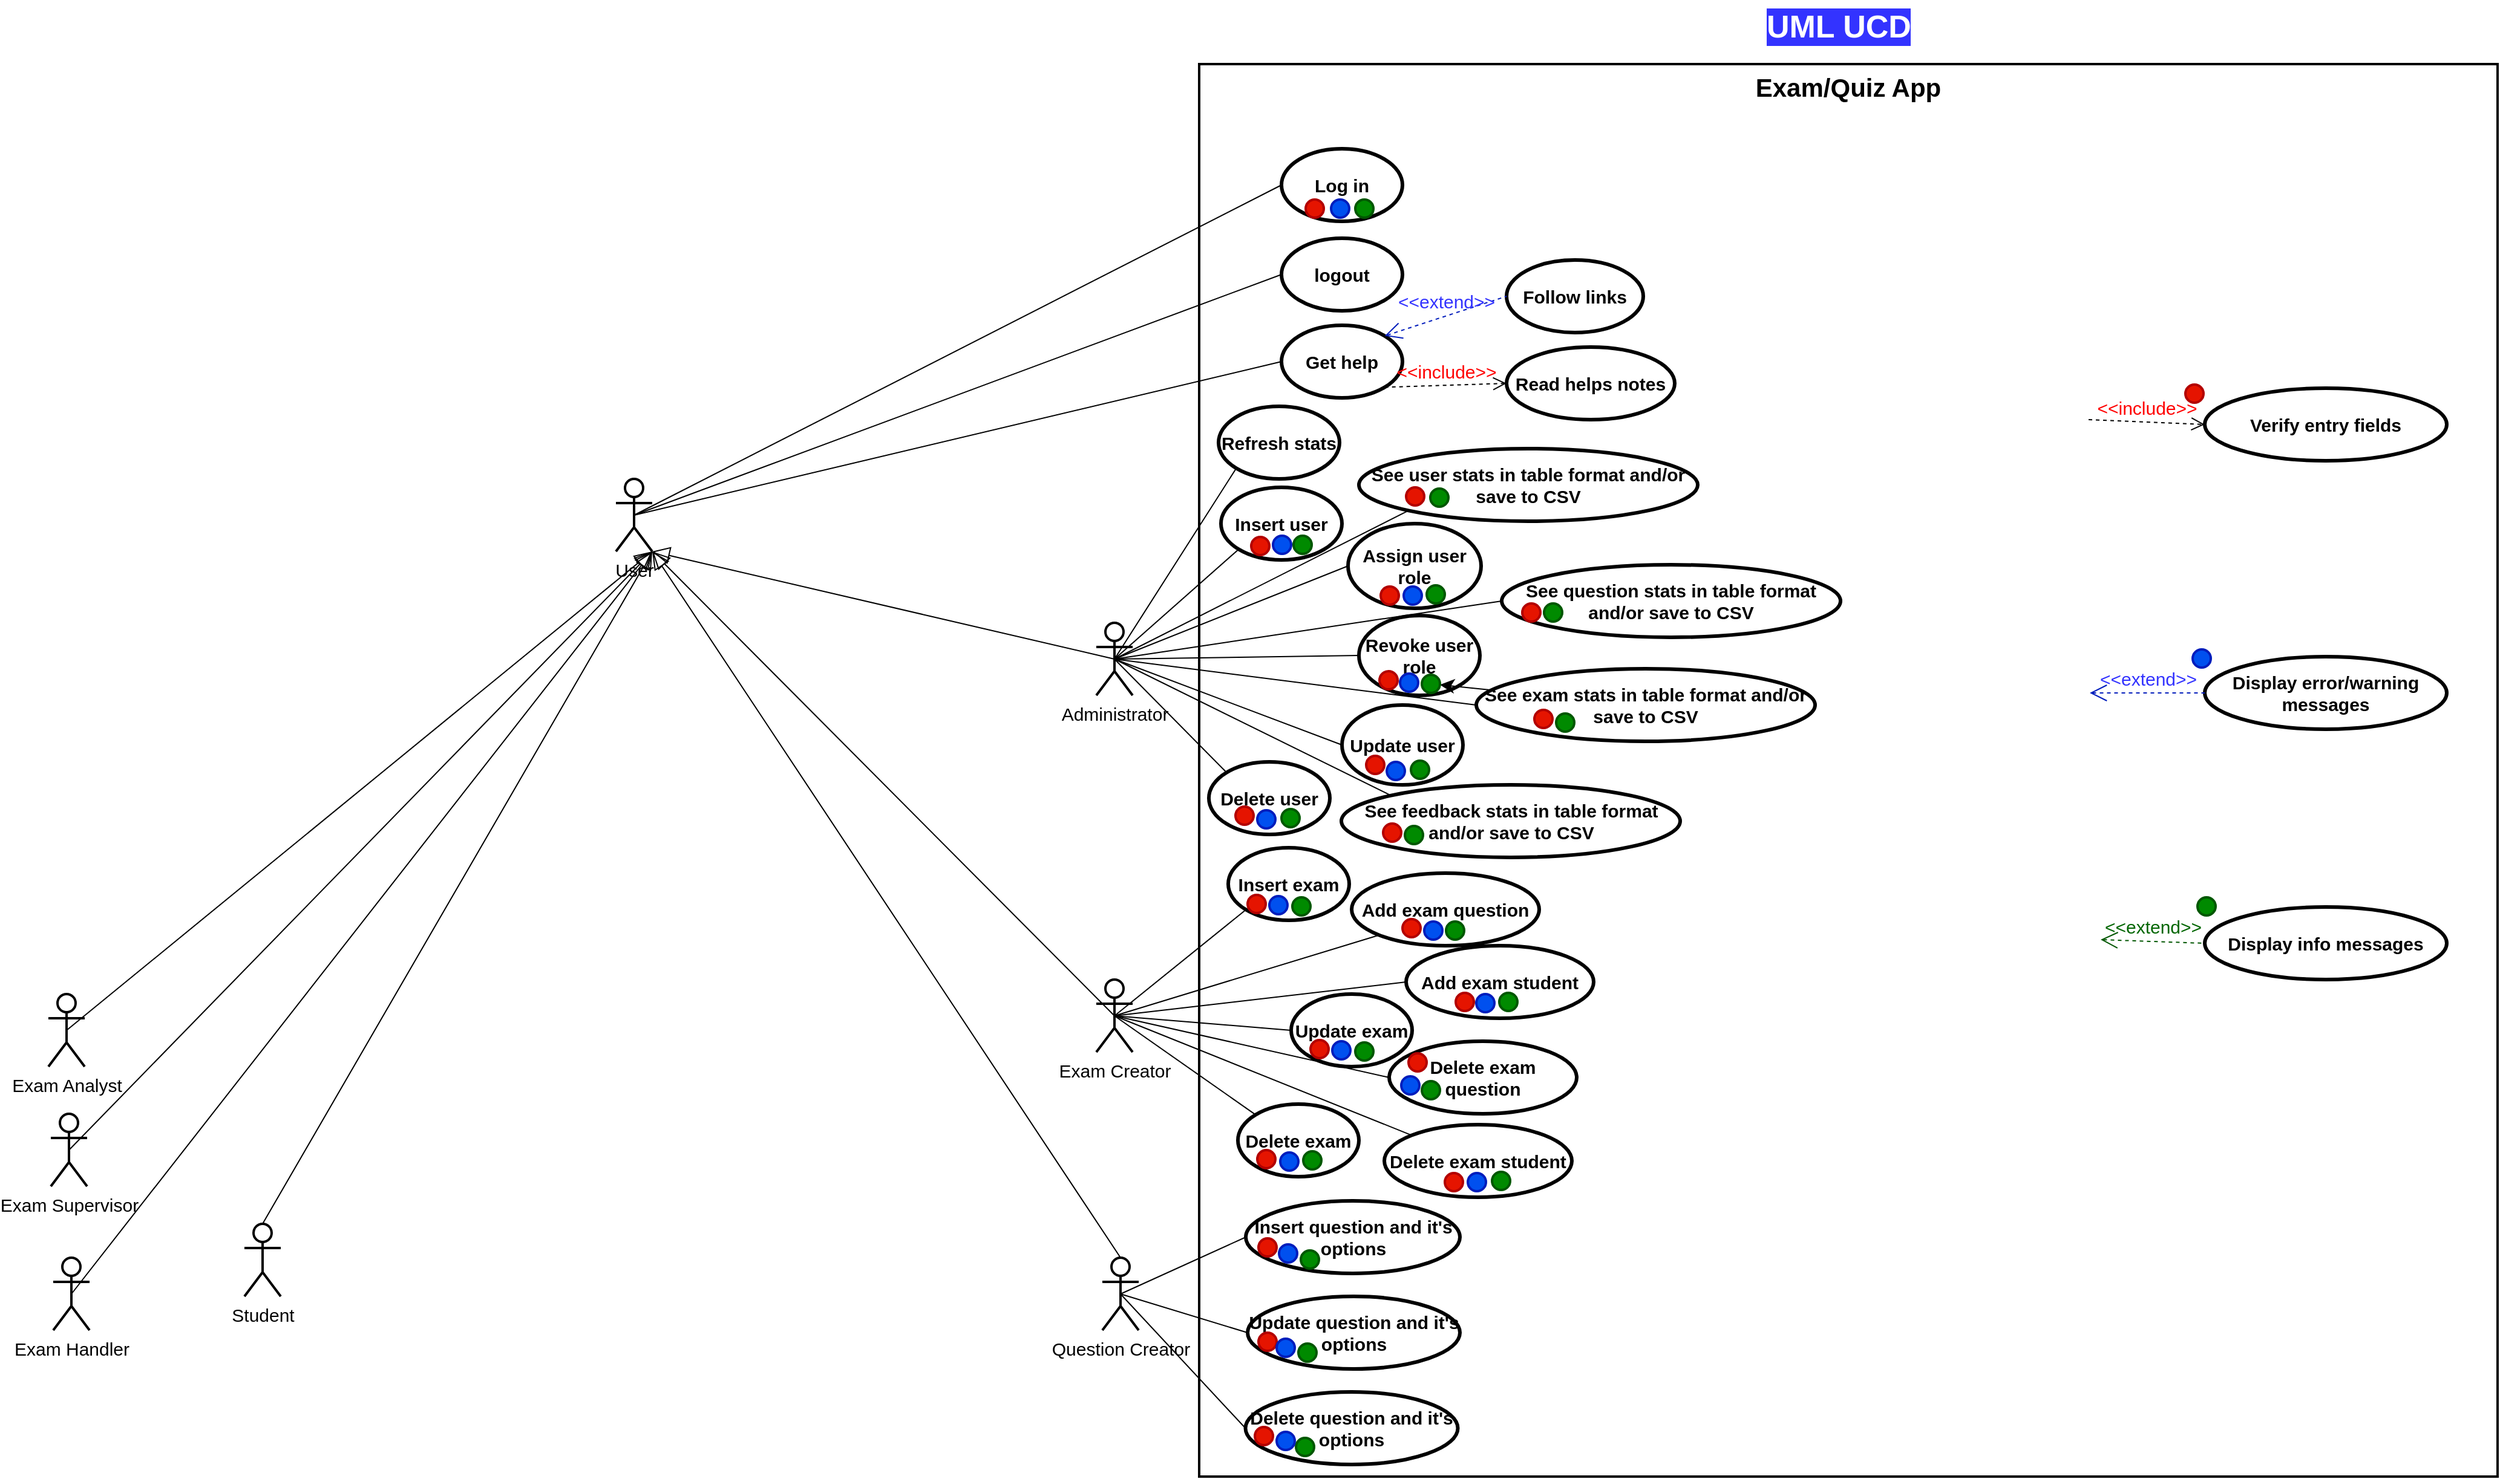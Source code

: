 <mxfile>
    <diagram id="90BUqckmZHpOb0S1DWGV" name="Page-1">
        <mxGraphModel dx="3620" dy="1190" grid="0" gridSize="10" guides="1" tooltips="1" connect="1" arrows="1" fold="1" page="1" pageScale="1" pageWidth="850" pageHeight="1100" background="#ffffff" math="0" shadow="0">
            <root>
                <mxCell id="0"/>
                <mxCell id="1" parent="0"/>
                <mxCell id="3" value="&lt;font color=&quot;#000000&quot; style=&quot;font-size: 21px; background-color: rgb(255, 255, 255);&quot;&gt;Exam/Quiz App&lt;/font&gt;" style="shape=rect;html=1;verticalAlign=top;fontStyle=1;whiteSpace=wrap;align=center;fillColor=none;strokeColor=#000000;strokeWidth=2;" vertex="1" parent="1">
                    <mxGeometry x="-656" y="71" width="1073" height="1168" as="geometry"/>
                </mxCell>
                <mxCell id="4" value="User" style="shape=umlActor;html=1;verticalLabelPosition=bottom;verticalAlign=top;align=center;strokeColor=#000000;strokeWidth=2;fontSize=15;fontColor=#000000;fillColor=none;" vertex="1" parent="1">
                    <mxGeometry x="-1138" y="414" width="30" height="60" as="geometry"/>
                </mxCell>
                <mxCell id="6" value="Question Creator" style="shape=umlActor;html=1;verticalLabelPosition=bottom;verticalAlign=top;align=center;strokeColor=#000000;strokeWidth=2;fontSize=15;fontColor=#000000;fillColor=none;" vertex="1" parent="1">
                    <mxGeometry x="-736" y="1058" width="30" height="60" as="geometry"/>
                </mxCell>
                <mxCell id="7" value="Exam Creator" style="shape=umlActor;html=1;verticalLabelPosition=bottom;verticalAlign=top;align=center;strokeColor=#000000;strokeWidth=2;fontSize=15;fontColor=#000000;fillColor=none;" vertex="1" parent="1">
                    <mxGeometry x="-741" y="828" width="30" height="60" as="geometry"/>
                </mxCell>
                <mxCell id="11" value="Exam Handler" style="shape=umlActor;html=1;verticalLabelPosition=bottom;verticalAlign=top;align=center;strokeColor=#000000;strokeWidth=2;fontSize=15;fontColor=#000000;fillColor=none;" vertex="1" parent="1">
                    <mxGeometry x="-1603" y="1058" width="30" height="60" as="geometry"/>
                </mxCell>
                <mxCell id="12" value="Exam Supervisor" style="shape=umlActor;html=1;verticalLabelPosition=bottom;verticalAlign=top;align=center;strokeColor=#000000;strokeWidth=2;fontSize=15;fontColor=#000000;fillColor=none;" vertex="1" parent="1">
                    <mxGeometry x="-1605" y="939" width="30" height="60" as="geometry"/>
                </mxCell>
                <mxCell id="13" value="Exam Analyst" style="shape=umlActor;html=1;verticalLabelPosition=bottom;verticalAlign=top;align=center;strokeColor=#000000;strokeWidth=2;fontSize=15;fontColor=#000000;fillColor=none;" vertex="1" parent="1">
                    <mxGeometry x="-1607" y="840" width="30" height="60" as="geometry"/>
                </mxCell>
                <mxCell id="14" value="Log in" style="shape=ellipse;html=1;strokeWidth=3;fontStyle=1;whiteSpace=wrap;align=center;perimeter=ellipsePerimeter;strokeColor=#000000;fontSize=15;fontColor=#000000;fillColor=none;" vertex="1" parent="1">
                    <mxGeometry x="-588" y="141" width="100" height="60" as="geometry"/>
                </mxCell>
                <mxCell id="15" value="logout" style="shape=ellipse;html=1;strokeWidth=3;fontStyle=1;whiteSpace=wrap;align=center;perimeter=ellipsePerimeter;strokeColor=#000000;fontSize=15;fontColor=#000000;fillColor=none;" vertex="1" parent="1">
                    <mxGeometry x="-588" y="215" width="100" height="60" as="geometry"/>
                </mxCell>
                <mxCell id="18" value="" style="html=1;endArrow=none;verticalAlign=bottom;fontSize=15;fontColor=#000000;strokeColor=#000000;entryX=0;entryY=0.5;entryDx=0;entryDy=0;exitX=0.5;exitY=0.5;exitDx=0;exitDy=0;exitPerimeter=0;" edge="1" parent="1" source="4" target="14">
                    <mxGeometry width="160" relative="1" as="geometry">
                        <mxPoint x="-1096" y="87" as="sourcePoint"/>
                        <mxPoint x="199" y="424" as="targetPoint"/>
                    </mxGeometry>
                </mxCell>
                <mxCell id="19" value="" style="html=1;endArrow=none;verticalAlign=bottom;fontSize=15;fontColor=#000000;strokeColor=#000000;entryX=0;entryY=0.5;entryDx=0;entryDy=0;exitX=0.5;exitY=0.5;exitDx=0;exitDy=0;exitPerimeter=0;" edge="1" parent="1" source="4" target="15">
                    <mxGeometry width="160" relative="1" as="geometry">
                        <mxPoint x="-1095" y="86" as="sourcePoint"/>
                        <mxPoint x="-131.483" y="381.509" as="targetPoint"/>
                    </mxGeometry>
                </mxCell>
                <mxCell id="24" value="Display error/warning messages" style="shape=ellipse;html=1;strokeWidth=3;fontStyle=1;whiteSpace=wrap;align=center;perimeter=ellipsePerimeter;strokeColor=#000000;fontSize=15;fontColor=#000000;fillColor=none;" vertex="1" parent="1">
                    <mxGeometry x="175" y="561" width="200" height="60" as="geometry"/>
                </mxCell>
                <mxCell id="29" value="Administrator" style="shape=umlActor;html=1;verticalLabelPosition=bottom;verticalAlign=top;align=center;strokeColor=#000000;strokeWidth=2;fontSize=15;fontColor=#000000;fillColor=none;" vertex="1" parent="1">
                    <mxGeometry x="-741" y="533" width="30" height="60" as="geometry"/>
                </mxCell>
                <mxCell id="30" value="Student" style="shape=umlActor;html=1;verticalLabelPosition=bottom;verticalAlign=top;align=center;strokeColor=#000000;strokeWidth=2;fontSize=15;fontColor=#000000;fillColor=none;" vertex="1" parent="1">
                    <mxGeometry x="-1445" y="1030" width="30" height="60" as="geometry"/>
                </mxCell>
                <mxCell id="31" value="" style="edgeStyle=none;html=1;endArrow=block;endFill=0;endSize=12;verticalAlign=bottom;strokeColor=#000000;fontSize=15;fontColor=#000000;exitX=0.5;exitY=0.5;exitDx=0;exitDy=0;exitPerimeter=0;entryX=1;entryY=1;entryDx=0;entryDy=0;entryPerimeter=0;" edge="1" parent="1" source="13" target="4">
                    <mxGeometry width="160" relative="1" as="geometry">
                        <mxPoint x="-753" y="347" as="sourcePoint"/>
                        <mxPoint x="-1191" y="273" as="targetPoint"/>
                    </mxGeometry>
                </mxCell>
                <mxCell id="32" value="" style="edgeStyle=none;html=1;endArrow=block;endFill=0;endSize=12;verticalAlign=bottom;strokeColor=#000000;fontSize=15;fontColor=#000000;exitX=0.5;exitY=0.5;exitDx=0;exitDy=0;exitPerimeter=0;entryX=1;entryY=1;entryDx=0;entryDy=0;entryPerimeter=0;" edge="1" parent="1" source="11" target="4">
                    <mxGeometry width="160" relative="1" as="geometry">
                        <mxPoint x="-895" y="348" as="sourcePoint"/>
                        <mxPoint x="-1200" y="274" as="targetPoint"/>
                    </mxGeometry>
                </mxCell>
                <mxCell id="33" value="" style="edgeStyle=none;html=1;endArrow=block;endFill=0;endSize=12;verticalAlign=bottom;strokeColor=#000000;fontSize=15;fontColor=#000000;exitX=0.5;exitY=0.5;exitDx=0;exitDy=0;exitPerimeter=0;entryX=1;entryY=1;entryDx=0;entryDy=0;entryPerimeter=0;" edge="1" parent="1" source="7" target="4">
                    <mxGeometry width="160" relative="1" as="geometry">
                        <mxPoint x="-1037" y="351" as="sourcePoint"/>
                        <mxPoint x="-1142" y="154" as="targetPoint"/>
                    </mxGeometry>
                </mxCell>
                <mxCell id="34" value="" style="edgeStyle=none;html=1;endArrow=block;endFill=0;endSize=12;verticalAlign=bottom;strokeColor=#000000;fontSize=15;fontColor=#000000;exitX=0.5;exitY=0.5;exitDx=0;exitDy=0;exitPerimeter=0;entryX=1;entryY=1;entryDx=0;entryDy=0;entryPerimeter=0;" edge="1" parent="1" source="12" target="4">
                    <mxGeometry width="160" relative="1" as="geometry">
                        <mxPoint x="-1096" y="221.0" as="sourcePoint"/>
                        <mxPoint x="-1128" y="152" as="targetPoint"/>
                    </mxGeometry>
                </mxCell>
                <mxCell id="35" value="" style="edgeStyle=none;html=1;endArrow=block;endFill=0;endSize=12;verticalAlign=bottom;strokeColor=#000000;fontSize=15;fontColor=#000000;entryX=1;entryY=1;entryDx=0;entryDy=0;entryPerimeter=0;exitX=0.5;exitY=0;exitDx=0;exitDy=0;exitPerimeter=0;" edge="1" parent="1" source="6" target="4">
                    <mxGeometry width="160" relative="1" as="geometry">
                        <mxPoint x="-1226" y="222" as="sourcePoint"/>
                        <mxPoint x="-1172" y="114" as="targetPoint"/>
                    </mxGeometry>
                </mxCell>
                <mxCell id="36" value="" style="edgeStyle=none;html=1;endArrow=block;endFill=0;endSize=12;verticalAlign=bottom;strokeColor=#000000;fontSize=15;fontColor=#000000;entryX=1;entryY=1;entryDx=0;entryDy=0;entryPerimeter=0;exitX=0.5;exitY=0.5;exitDx=0;exitDy=0;exitPerimeter=0;" edge="1" parent="1" source="29" target="4">
                    <mxGeometry width="160" relative="1" as="geometry">
                        <mxPoint x="-1454" y="357" as="sourcePoint"/>
                        <mxPoint x="-1235" y="278" as="targetPoint"/>
                    </mxGeometry>
                </mxCell>
                <mxCell id="37" value="" style="edgeStyle=none;html=1;endArrow=block;endFill=0;endSize=12;verticalAlign=bottom;strokeColor=#000000;fontSize=15;fontColor=#000000;entryX=1;entryY=1;entryDx=0;entryDy=0;entryPerimeter=0;exitX=0.5;exitY=0;exitDx=0;exitDy=0;exitPerimeter=0;" edge="1" parent="1" source="30" target="4">
                    <mxGeometry width="160" relative="1" as="geometry">
                        <mxPoint x="-1440" y="665" as="sourcePoint"/>
                        <mxPoint x="-1244" y="267" as="targetPoint"/>
                    </mxGeometry>
                </mxCell>
                <mxCell id="38" value="Update user" style="shape=ellipse;html=1;strokeWidth=3;fontStyle=1;whiteSpace=wrap;align=center;perimeter=ellipsePerimeter;strokeColor=#000000;fontSize=15;fontColor=#000000;fillColor=none;" vertex="1" parent="1">
                    <mxGeometry x="-538" y="601" width="100" height="66" as="geometry"/>
                </mxCell>
                <mxCell id="39" value="Insert user" style="shape=ellipse;html=1;strokeWidth=3;fontStyle=1;whiteSpace=wrap;align=center;perimeter=ellipsePerimeter;strokeColor=#000000;fontSize=15;fontColor=#000000;fillColor=none;" vertex="1" parent="1">
                    <mxGeometry x="-638" y="421" width="100" height="60" as="geometry"/>
                </mxCell>
                <mxCell id="40" value="Delete user" style="shape=ellipse;html=1;strokeWidth=3;fontStyle=1;whiteSpace=wrap;align=center;perimeter=ellipsePerimeter;strokeColor=#000000;fontSize=15;fontColor=#000000;fillColor=none;" vertex="1" parent="1">
                    <mxGeometry x="-648" y="648" width="100" height="60" as="geometry"/>
                </mxCell>
                <mxCell id="41" value="" style="edgeStyle=none;html=1;endArrow=none;verticalAlign=bottom;strokeColor=#000000;fontSize=15;fontColor=#000000;exitX=0.5;exitY=0.5;exitDx=0;exitDy=0;exitPerimeter=0;entryX=0;entryY=1;entryDx=0;entryDy=0;" edge="1" parent="1" source="29" target="39">
                    <mxGeometry width="160" relative="1" as="geometry">
                        <mxPoint x="-617" y="331" as="sourcePoint"/>
                        <mxPoint x="-457" y="331" as="targetPoint"/>
                    </mxGeometry>
                </mxCell>
                <mxCell id="42" value="" style="edgeStyle=none;html=1;endArrow=none;verticalAlign=bottom;strokeColor=#000000;fontSize=15;fontColor=#000000;exitX=0.5;exitY=0.5;exitDx=0;exitDy=0;exitPerimeter=0;entryX=0;entryY=0.5;entryDx=0;entryDy=0;" edge="1" parent="1" source="29" target="38">
                    <mxGeometry width="160" relative="1" as="geometry">
                        <mxPoint x="-733" y="669" as="sourcePoint"/>
                        <mxPoint x="-593" y="619" as="targetPoint"/>
                    </mxGeometry>
                </mxCell>
                <mxCell id="43" value="" style="edgeStyle=none;html=1;endArrow=none;verticalAlign=bottom;strokeColor=#000000;fontSize=15;fontColor=#000000;exitX=0.5;exitY=0.5;exitDx=0;exitDy=0;exitPerimeter=0;entryX=0;entryY=0;entryDx=0;entryDy=0;" edge="1" parent="1" source="29" target="40">
                    <mxGeometry width="160" relative="1" as="geometry">
                        <mxPoint x="-722" y="654" as="sourcePoint"/>
                        <mxPoint x="-581" y="680" as="targetPoint"/>
                    </mxGeometry>
                </mxCell>
                <mxCell id="44" value="Assign user role" style="shape=ellipse;html=1;strokeWidth=3;fontStyle=1;whiteSpace=wrap;align=center;perimeter=ellipsePerimeter;strokeColor=#000000;fontSize=15;fontColor=#000000;fillColor=none;" vertex="1" parent="1">
                    <mxGeometry x="-533" y="451" width="110" height="70" as="geometry"/>
                </mxCell>
                <mxCell id="45" value="Revoke user role" style="shape=ellipse;html=1;strokeWidth=3;fontStyle=1;whiteSpace=wrap;align=center;perimeter=ellipsePerimeter;strokeColor=#000000;fontSize=15;fontColor=#000000;fillColor=none;" vertex="1" parent="1">
                    <mxGeometry x="-524" y="527" width="100" height="66" as="geometry"/>
                </mxCell>
                <mxCell id="46" value="" style="edgeStyle=none;html=1;endArrow=none;verticalAlign=bottom;strokeColor=#000000;fontSize=15;fontColor=#000000;exitX=0.5;exitY=0.5;exitDx=0;exitDy=0;exitPerimeter=0;entryX=0;entryY=0.5;entryDx=0;entryDy=0;" edge="1" parent="1" source="29" target="44">
                    <mxGeometry width="160" relative="1" as="geometry">
                        <mxPoint x="-996" y="727" as="sourcePoint"/>
                        <mxPoint x="-857" y="631" as="targetPoint"/>
                    </mxGeometry>
                </mxCell>
                <mxCell id="47" value="" style="edgeStyle=none;html=1;endArrow=none;verticalAlign=bottom;strokeColor=#000000;fontSize=15;fontColor=#000000;exitX=0.5;exitY=0.5;exitDx=0;exitDy=0;exitPerimeter=0;entryX=0;entryY=0.5;entryDx=0;entryDy=0;" edge="1" parent="1" source="29" target="45">
                    <mxGeometry width="160" relative="1" as="geometry">
                        <mxPoint x="-602.5" y="776" as="sourcePoint"/>
                        <mxPoint x="-463.5" y="680" as="targetPoint"/>
                    </mxGeometry>
                </mxCell>
                <mxCell id="48" value="See user stats in table format and/or save to CSV" style="shape=ellipse;html=1;strokeWidth=3;fontStyle=1;whiteSpace=wrap;align=center;perimeter=ellipsePerimeter;strokeColor=#000000;fontSize=15;fontColor=#000000;fillColor=none;" vertex="1" parent="1">
                    <mxGeometry x="-524" y="389" width="280" height="60" as="geometry"/>
                </mxCell>
                <mxCell id="49" value="" style="edgeStyle=none;html=1;endArrow=none;verticalAlign=bottom;strokeColor=#000000;fontSize=15;fontColor=#000000;exitX=0.5;exitY=0.5;exitDx=0;exitDy=0;exitPerimeter=0;entryX=0;entryY=1;entryDx=0;entryDy=0;" edge="1" parent="1" source="29" target="48">
                    <mxGeometry width="160" relative="1" as="geometry">
                        <mxPoint x="-716" y="573" as="sourcePoint"/>
                        <mxPoint x="-530" y="500" as="targetPoint"/>
                    </mxGeometry>
                </mxCell>
                <mxCell id="51" value="See question stats in table format and/or save to CSV" style="shape=ellipse;html=1;strokeWidth=3;fontStyle=1;whiteSpace=wrap;align=center;perimeter=ellipsePerimeter;strokeColor=#000000;fontSize=15;fontColor=#000000;fillColor=none;" vertex="1" parent="1">
                    <mxGeometry x="-406" y="485" width="280" height="60" as="geometry"/>
                </mxCell>
                <mxCell id="52" value="" style="edgeStyle=none;html=1;endArrow=none;verticalAlign=bottom;strokeColor=#000000;fontSize=15;fontColor=#000000;exitX=0.5;exitY=0.5;exitDx=0;exitDy=0;exitPerimeter=0;entryX=0;entryY=0.5;entryDx=0;entryDy=0;" edge="1" parent="1" source="29" target="51">
                    <mxGeometry width="160" relative="1" as="geometry">
                        <mxPoint x="-1035" y="571" as="sourcePoint"/>
                        <mxPoint x="-833" y="565" as="targetPoint"/>
                    </mxGeometry>
                </mxCell>
                <mxCell id="144" value="" style="edgeStyle=none;html=1;strokeColor=#000000;fontSize=15;fontColor=#006600;endSize=9;" edge="1" parent="1" source="53" target="137">
                    <mxGeometry relative="1" as="geometry"/>
                </mxCell>
                <mxCell id="53" value="See exam stats in table format and/or save to CSV" style="shape=ellipse;html=1;strokeWidth=3;fontStyle=1;whiteSpace=wrap;align=center;perimeter=ellipsePerimeter;strokeColor=#000000;fontSize=15;fontColor=#000000;fillColor=none;" vertex="1" parent="1">
                    <mxGeometry x="-427" y="571" width="280" height="60" as="geometry"/>
                </mxCell>
                <mxCell id="54" value="" style="edgeStyle=none;html=1;endArrow=none;verticalAlign=bottom;strokeColor=#000000;fontSize=15;fontColor=#000000;exitX=0.5;exitY=0.5;exitDx=0;exitDy=0;exitPerimeter=0;entryX=0;entryY=0.5;entryDx=0;entryDy=0;" edge="1" parent="1" source="29" target="53">
                    <mxGeometry width="160" relative="1" as="geometry">
                        <mxPoint x="-1021" y="551" as="sourcePoint"/>
                        <mxPoint x="-828" y="611" as="targetPoint"/>
                    </mxGeometry>
                </mxCell>
                <mxCell id="55" value="See feedback stats in table format and/or save to CSV" style="shape=ellipse;html=1;strokeWidth=3;fontStyle=1;whiteSpace=wrap;align=center;perimeter=ellipsePerimeter;strokeColor=#000000;fontSize=15;fontColor=#000000;fillColor=none;" vertex="1" parent="1">
                    <mxGeometry x="-538.5" y="667" width="280" height="60" as="geometry"/>
                </mxCell>
                <mxCell id="56" value="" style="edgeStyle=none;html=1;endArrow=none;verticalAlign=bottom;strokeColor=#000000;fontSize=15;fontColor=#000000;exitX=0.5;exitY=0.5;exitDx=0;exitDy=0;exitPerimeter=0;entryX=0;entryY=0;entryDx=0;entryDy=0;" edge="1" parent="1" source="29" target="55">
                    <mxGeometry width="160" relative="1" as="geometry">
                        <mxPoint x="-668" y="693" as="sourcePoint"/>
                        <mxPoint x="-475" y="753" as="targetPoint"/>
                    </mxGeometry>
                </mxCell>
                <mxCell id="57" value="Get help" style="shape=ellipse;html=1;strokeWidth=3;fontStyle=1;whiteSpace=wrap;align=center;perimeter=ellipsePerimeter;strokeColor=#000000;fontSize=15;fontColor=#000000;fillColor=none;" vertex="1" parent="1">
                    <mxGeometry x="-588" y="287" width="100" height="60" as="geometry"/>
                </mxCell>
                <mxCell id="58" value="" style="html=1;endArrow=none;verticalAlign=bottom;fontSize=15;fontColor=#000000;strokeColor=#000000;entryX=0;entryY=0.5;entryDx=0;entryDy=0;exitX=0.5;exitY=0.5;exitDx=0;exitDy=0;exitPerimeter=0;" edge="1" parent="1" source="4" target="57">
                    <mxGeometry width="160" relative="1" as="geometry">
                        <mxPoint x="-588" y="504" as="sourcePoint"/>
                        <mxPoint x="-53" y="305" as="targetPoint"/>
                    </mxGeometry>
                </mxCell>
                <mxCell id="59" value="Refresh stats" style="shape=ellipse;html=1;strokeWidth=3;fontStyle=1;whiteSpace=wrap;align=center;perimeter=ellipsePerimeter;strokeColor=#000000;fontSize=15;fontColor=#000000;fillColor=none;" vertex="1" parent="1">
                    <mxGeometry x="-640" y="354" width="100" height="60" as="geometry"/>
                </mxCell>
                <mxCell id="60" value="" style="edgeStyle=none;html=1;endArrow=none;verticalAlign=bottom;strokeColor=#000000;fontSize=15;fontColor=#000000;exitX=0.5;exitY=0.5;exitDx=0;exitDy=0;exitPerimeter=0;entryX=0;entryY=1;entryDx=0;entryDy=0;" edge="1" parent="1" source="29" target="59">
                    <mxGeometry width="160" relative="1" as="geometry">
                        <mxPoint x="-792" y="503.92" as="sourcePoint"/>
                        <mxPoint x="-691.574" y="417.001" as="targetPoint"/>
                    </mxGeometry>
                </mxCell>
                <mxCell id="61" value="Update exam" style="shape=ellipse;html=1;strokeWidth=3;fontStyle=1;whiteSpace=wrap;align=center;perimeter=ellipsePerimeter;strokeColor=#000000;fontSize=15;fontColor=#000000;fillColor=none;" vertex="1" parent="1">
                    <mxGeometry x="-580" y="840" width="100" height="60" as="geometry"/>
                </mxCell>
                <mxCell id="62" value="Insert exam" style="shape=ellipse;html=1;strokeWidth=3;fontStyle=1;whiteSpace=wrap;align=center;perimeter=ellipsePerimeter;strokeColor=#000000;fontSize=15;fontColor=#000000;fillColor=none;" vertex="1" parent="1">
                    <mxGeometry x="-632" y="719" width="100" height="60" as="geometry"/>
                </mxCell>
                <mxCell id="63" value="Delete exam" style="shape=ellipse;html=1;strokeWidth=3;fontStyle=1;whiteSpace=wrap;align=center;perimeter=ellipsePerimeter;strokeColor=#000000;fontSize=15;fontColor=#000000;fillColor=none;" vertex="1" parent="1">
                    <mxGeometry x="-624" y="931" width="100" height="60" as="geometry"/>
                </mxCell>
                <mxCell id="64" value="" style="edgeStyle=none;html=1;endArrow=none;verticalAlign=bottom;strokeColor=#000000;fontSize=15;fontColor=#000000;exitX=0.5;exitY=0.5;exitDx=0;exitDy=0;exitPerimeter=0;entryX=0;entryY=1;entryDx=0;entryDy=0;" edge="1" parent="1" source="7" target="62">
                    <mxGeometry width="160" relative="1" as="geometry">
                        <mxPoint x="-413" y="823" as="sourcePoint"/>
                        <mxPoint x="-220" y="883" as="targetPoint"/>
                    </mxGeometry>
                </mxCell>
                <mxCell id="65" value="" style="edgeStyle=none;html=1;endArrow=none;verticalAlign=bottom;strokeColor=#000000;fontSize=15;fontColor=#000000;exitX=0.5;exitY=0.5;exitDx=0;exitDy=0;exitPerimeter=0;entryX=0;entryY=0.5;entryDx=0;entryDy=0;" edge="1" parent="1" source="7" target="61">
                    <mxGeometry width="160" relative="1" as="geometry">
                        <mxPoint x="-741" y="950" as="sourcePoint"/>
                        <mxPoint x="-647" y="900" as="targetPoint"/>
                    </mxGeometry>
                </mxCell>
                <mxCell id="66" value="" style="edgeStyle=none;html=1;endArrow=none;verticalAlign=bottom;strokeColor=#000000;fontSize=15;fontColor=#000000;exitX=0.5;exitY=0.5;exitDx=0;exitDy=0;exitPerimeter=0;entryX=0;entryY=0;entryDx=0;entryDy=0;" edge="1" parent="1" source="7" target="63">
                    <mxGeometry width="160" relative="1" as="geometry">
                        <mxPoint x="-750" y="944" as="sourcePoint"/>
                        <mxPoint x="-597" y="955" as="targetPoint"/>
                    </mxGeometry>
                </mxCell>
                <mxCell id="67" value="Add exam question" style="shape=ellipse;html=1;strokeWidth=3;fontStyle=1;whiteSpace=wrap;align=center;perimeter=ellipsePerimeter;strokeColor=#000000;fontSize=15;fontColor=#000000;fillColor=none;" vertex="1" parent="1">
                    <mxGeometry x="-530" y="740" width="155" height="60" as="geometry"/>
                </mxCell>
                <mxCell id="68" value="Delete exam question" style="shape=ellipse;html=1;strokeWidth=3;fontStyle=1;whiteSpace=wrap;align=center;perimeter=ellipsePerimeter;strokeColor=#000000;fontSize=15;fontColor=#000000;fillColor=none;" vertex="1" parent="1">
                    <mxGeometry x="-499" y="879" width="155" height="60" as="geometry"/>
                </mxCell>
                <mxCell id="69" value="Add exam student" style="shape=ellipse;html=1;strokeWidth=3;fontStyle=1;whiteSpace=wrap;align=center;perimeter=ellipsePerimeter;strokeColor=#000000;fontSize=15;fontColor=#000000;fillColor=none;" vertex="1" parent="1">
                    <mxGeometry x="-485" y="800" width="155" height="60" as="geometry"/>
                </mxCell>
                <mxCell id="70" value="Delete exam student" style="shape=ellipse;html=1;strokeWidth=3;fontStyle=1;whiteSpace=wrap;align=center;perimeter=ellipsePerimeter;strokeColor=#000000;fontSize=15;fontColor=#000000;fillColor=none;" vertex="1" parent="1">
                    <mxGeometry x="-503" y="948" width="155" height="60" as="geometry"/>
                </mxCell>
                <mxCell id="71" value="" style="edgeStyle=none;html=1;endArrow=none;verticalAlign=bottom;strokeColor=#000000;fontSize=15;fontColor=#000000;exitX=0.5;exitY=0.5;exitDx=0;exitDy=0;exitPerimeter=0;entryX=0;entryY=1;entryDx=0;entryDy=0;" edge="1" parent="1" source="7" target="67">
                    <mxGeometry width="160" relative="1" as="geometry">
                        <mxPoint x="-652" y="912.5" as="sourcePoint"/>
                        <mxPoint x="-558" y="803.5" as="targetPoint"/>
                    </mxGeometry>
                </mxCell>
                <mxCell id="72" value="" style="edgeStyle=none;html=1;endArrow=none;verticalAlign=bottom;strokeColor=#000000;fontSize=15;fontColor=#000000;exitX=0.5;exitY=0.5;exitDx=0;exitDy=0;exitPerimeter=0;entryX=0;entryY=0.5;entryDx=0;entryDy=0;" edge="1" parent="1" source="7" target="69">
                    <mxGeometry width="160" relative="1" as="geometry">
                        <mxPoint x="-335" y="803.96" as="sourcePoint"/>
                        <mxPoint x="-105.737" y="727.003" as="targetPoint"/>
                    </mxGeometry>
                </mxCell>
                <mxCell id="73" value="" style="edgeStyle=none;html=1;endArrow=none;verticalAlign=bottom;strokeColor=#000000;fontSize=15;fontColor=#000000;exitX=0.5;exitY=0.5;exitDx=0;exitDy=0;exitPerimeter=0;entryX=0;entryY=0.5;entryDx=0;entryDy=0;" edge="1" parent="1" source="7" target="68">
                    <mxGeometry width="160" relative="1" as="geometry">
                        <mxPoint x="-666" y="1067" as="sourcePoint"/>
                        <mxPoint x="-425.0" y="1039" as="targetPoint"/>
                    </mxGeometry>
                </mxCell>
                <mxCell id="74" value="" style="edgeStyle=none;html=1;endArrow=none;verticalAlign=bottom;strokeColor=#000000;fontSize=15;fontColor=#000000;exitX=0.5;exitY=0.5;exitDx=0;exitDy=0;exitPerimeter=0;entryX=0;entryY=0;entryDx=0;entryDy=0;" edge="1" parent="1" source="7" target="70">
                    <mxGeometry width="160" relative="1" as="geometry">
                        <mxPoint x="-723" y="883.5" as="sourcePoint"/>
                        <mxPoint x="-496" y="934.5" as="targetPoint"/>
                    </mxGeometry>
                </mxCell>
                <mxCell id="75" value="Insert question and it's options" style="shape=ellipse;html=1;strokeWidth=3;fontStyle=1;whiteSpace=wrap;align=center;perimeter=ellipsePerimeter;strokeColor=#000000;fontSize=15;fontColor=#000000;fillColor=none;" vertex="1" parent="1">
                    <mxGeometry x="-617.5" y="1011" width="177" height="60" as="geometry"/>
                </mxCell>
                <mxCell id="76" value="Update question and it's options" style="shape=ellipse;html=1;strokeWidth=3;fontStyle=1;whiteSpace=wrap;align=center;perimeter=ellipsePerimeter;strokeColor=#000000;fontSize=15;fontColor=#000000;fillColor=none;" vertex="1" parent="1">
                    <mxGeometry x="-616" y="1090" width="175.5" height="60" as="geometry"/>
                </mxCell>
                <mxCell id="77" value="Delete question and it's options" style="shape=ellipse;html=1;strokeWidth=3;fontStyle=1;whiteSpace=wrap;align=center;perimeter=ellipsePerimeter;strokeColor=#000000;fontSize=15;fontColor=#000000;fillColor=none;" vertex="1" parent="1">
                    <mxGeometry x="-617.75" y="1169" width="175.5" height="60" as="geometry"/>
                </mxCell>
                <mxCell id="78" value="" style="edgeStyle=none;html=1;endArrow=none;verticalAlign=bottom;strokeColor=#000000;fontSize=15;fontColor=#000000;exitX=0.5;exitY=0.5;exitDx=0;exitDy=0;exitPerimeter=0;entryX=0;entryY=0.5;entryDx=0;entryDy=0;" edge="1" parent="1" source="6" target="75">
                    <mxGeometry width="160" relative="1" as="geometry">
                        <mxPoint x="-764.43" y="1263.92" as="sourcePoint"/>
                        <mxPoint x="-656.004" y="1176.001" as="targetPoint"/>
                    </mxGeometry>
                </mxCell>
                <mxCell id="79" value="" style="edgeStyle=none;html=1;endArrow=none;verticalAlign=bottom;strokeColor=#000000;fontSize=15;fontColor=#000000;exitX=0.5;exitY=0.5;exitDx=0;exitDy=0;exitPerimeter=0;entryX=0;entryY=0.5;entryDx=0;entryDy=0;" edge="1" parent="1" source="6" target="76">
                    <mxGeometry width="160" relative="1" as="geometry">
                        <mxPoint x="-771" y="1218" as="sourcePoint"/>
                        <mxPoint x="-671.0" y="1200" as="targetPoint"/>
                    </mxGeometry>
                </mxCell>
                <mxCell id="80" value="" style="edgeStyle=none;html=1;endArrow=none;verticalAlign=bottom;strokeColor=#000000;fontSize=15;fontColor=#000000;exitX=0.5;exitY=0.5;exitDx=0;exitDy=0;exitPerimeter=0;entryX=0;entryY=0.5;entryDx=0;entryDy=0;" edge="1" parent="1" source="6" target="77">
                    <mxGeometry width="160" relative="1" as="geometry">
                        <mxPoint x="-896" y="1181" as="sourcePoint"/>
                        <mxPoint x="-715.0" y="1229" as="targetPoint"/>
                    </mxGeometry>
                </mxCell>
                <mxCell id="81" value="Verify entry fields" style="shape=ellipse;html=1;strokeWidth=3;fontStyle=1;whiteSpace=wrap;align=center;perimeter=ellipsePerimeter;strokeColor=#000000;fontSize=15;fontColor=#000000;fillColor=none;" vertex="1" parent="1">
                    <mxGeometry x="175" y="339" width="200" height="60" as="geometry"/>
                </mxCell>
                <mxCell id="109" value="Display info messages" style="shape=ellipse;html=1;strokeWidth=3;fontStyle=1;whiteSpace=wrap;align=center;perimeter=ellipsePerimeter;strokeColor=#000000;fontSize=15;fontColor=#000000;fillColor=none;" vertex="1" parent="1">
                    <mxGeometry x="175" y="768" width="200" height="60" as="geometry"/>
                </mxCell>
                <mxCell id="111" value="" style="ellipse;whiteSpace=wrap;html=1;aspect=fixed;strokeColor=#B20000;strokeWidth=2;fontSize=15;fontColor=#ffffff;fillColor=#e51400;" vertex="1" parent="1">
                    <mxGeometry x="159" y="336" width="15" height="15" as="geometry"/>
                </mxCell>
                <mxCell id="112" value="" style="ellipse;whiteSpace=wrap;html=1;aspect=fixed;strokeColor=#B20000;strokeWidth=2;fontSize=15;fontColor=#ffffff;fillColor=#e51400;" vertex="1" parent="1">
                    <mxGeometry x="-568" y="183" width="15" height="15" as="geometry"/>
                </mxCell>
                <mxCell id="114" value="&amp;lt;&amp;lt;include&amp;gt;&amp;gt;" style="edgeStyle=none;html=1;endArrow=open;verticalAlign=bottom;dashed=1;labelBackgroundColor=none;strokeColor=#000000;fontSize=15;fontColor=#FF0000;endSize=9;entryX=0;entryY=0.5;entryDx=0;entryDy=0;" edge="1" parent="1" target="81">
                    <mxGeometry width="160" relative="1" as="geometry">
                        <mxPoint x="79" y="365" as="sourcePoint"/>
                        <mxPoint x="130" y="383.09" as="targetPoint"/>
                    </mxGeometry>
                </mxCell>
                <mxCell id="115" value="" style="ellipse;whiteSpace=wrap;html=1;aspect=fixed;strokeColor=#001DBC;strokeWidth=2;fontSize=15;fontColor=#ffffff;fillColor=#0050ef;" vertex="1" parent="1">
                    <mxGeometry x="165" y="555" width="15" height="15" as="geometry"/>
                </mxCell>
                <mxCell id="116" value="&amp;lt;&amp;lt;extend&amp;gt;&amp;gt;" style="edgeStyle=none;html=1;startArrow=open;endArrow=none;startSize=12;verticalAlign=bottom;dashed=1;labelBackgroundColor=none;strokeColor=#001DBC;fontSize=15;fontColor=#3333FF;fillColor=#0050ef;entryX=0;entryY=0.5;entryDx=0;entryDy=0;" edge="1" parent="1" target="24">
                    <mxGeometry width="160" relative="1" as="geometry">
                        <mxPoint x="80" y="591" as="sourcePoint"/>
                        <mxPoint x="152" y="577" as="targetPoint"/>
                    </mxGeometry>
                </mxCell>
                <mxCell id="117" value="" style="ellipse;whiteSpace=wrap;html=1;aspect=fixed;strokeColor=#001DBC;strokeWidth=2;fontSize=15;fontColor=#ffffff;fillColor=#0050ef;" vertex="1" parent="1">
                    <mxGeometry x="-547" y="183" width="15" height="15" as="geometry"/>
                </mxCell>
                <mxCell id="118" value="" style="ellipse;whiteSpace=wrap;html=1;aspect=fixed;strokeColor=#005700;strokeWidth=2;fontSize=15;fontColor=#ffffff;fillColor=#008a00;" vertex="1" parent="1">
                    <mxGeometry x="169" y="760" width="15" height="15" as="geometry"/>
                </mxCell>
                <mxCell id="119" value="&amp;lt;&amp;lt;extend&amp;gt;&amp;gt;" style="edgeStyle=none;html=1;startArrow=open;endArrow=none;startSize=12;verticalAlign=bottom;dashed=1;labelBackgroundColor=none;strokeColor=#005700;fontSize=15;fontColor=#006600;fillColor=#008a00;entryX=0;entryY=0.5;entryDx=0;entryDy=0;" edge="1" parent="1" target="109">
                    <mxGeometry width="160" relative="1" as="geometry">
                        <mxPoint x="89" y="795" as="sourcePoint"/>
                        <mxPoint x="184" y="795" as="targetPoint"/>
                    </mxGeometry>
                </mxCell>
                <mxCell id="120" value="" style="ellipse;whiteSpace=wrap;html=1;aspect=fixed;strokeColor=#005700;strokeWidth=2;fontSize=15;fontColor=#ffffff;fillColor=#008a00;" vertex="1" parent="1">
                    <mxGeometry x="-527" y="183" width="15" height="15" as="geometry"/>
                </mxCell>
                <mxCell id="124" value="" style="ellipse;whiteSpace=wrap;html=1;aspect=fixed;strokeColor=#B20000;strokeWidth=2;fontSize=15;fontColor=#ffffff;fillColor=#e51400;" vertex="1" parent="1">
                    <mxGeometry x="-485" y="421" width="15" height="15" as="geometry"/>
                </mxCell>
                <mxCell id="126" value="" style="ellipse;whiteSpace=wrap;html=1;aspect=fixed;strokeColor=#005700;strokeWidth=2;fontSize=15;fontColor=#ffffff;fillColor=#008a00;" vertex="1" parent="1">
                    <mxGeometry x="-465" y="422" width="15" height="15" as="geometry"/>
                </mxCell>
                <mxCell id="127" value="" style="ellipse;whiteSpace=wrap;html=1;aspect=fixed;strokeColor=#B20000;strokeWidth=2;fontSize=15;fontColor=#ffffff;fillColor=#e51400;" vertex="1" parent="1">
                    <mxGeometry x="-613" y="462" width="15" height="15" as="geometry"/>
                </mxCell>
                <mxCell id="128" value="" style="ellipse;whiteSpace=wrap;html=1;aspect=fixed;strokeColor=#001DBC;strokeWidth=2;fontSize=15;fontColor=#ffffff;fillColor=#0050ef;" vertex="1" parent="1">
                    <mxGeometry x="-595" y="461" width="15" height="15" as="geometry"/>
                </mxCell>
                <mxCell id="129" value="" style="ellipse;whiteSpace=wrap;html=1;aspect=fixed;strokeColor=#005700;strokeWidth=2;fontSize=15;fontColor=#ffffff;fillColor=#008a00;" vertex="1" parent="1">
                    <mxGeometry x="-578" y="461" width="15" height="15" as="geometry"/>
                </mxCell>
                <mxCell id="130" value="" style="ellipse;whiteSpace=wrap;html=1;aspect=fixed;strokeColor=#B20000;strokeWidth=2;fontSize=15;fontColor=#ffffff;fillColor=#e51400;" vertex="1" parent="1">
                    <mxGeometry x="-506" y="503" width="15" height="15" as="geometry"/>
                </mxCell>
                <mxCell id="131" value="" style="ellipse;whiteSpace=wrap;html=1;aspect=fixed;strokeColor=#001DBC;strokeWidth=2;fontSize=15;fontColor=#ffffff;fillColor=#0050ef;" vertex="1" parent="1">
                    <mxGeometry x="-487" y="503" width="15" height="15" as="geometry"/>
                </mxCell>
                <mxCell id="132" value="" style="ellipse;whiteSpace=wrap;html=1;aspect=fixed;strokeColor=#005700;strokeWidth=2;fontSize=15;fontColor=#ffffff;fillColor=#008a00;" vertex="1" parent="1">
                    <mxGeometry x="-468" y="502" width="15" height="15" as="geometry"/>
                </mxCell>
                <mxCell id="133" value="" style="ellipse;whiteSpace=wrap;html=1;aspect=fixed;strokeColor=#005700;strokeWidth=2;fontSize=15;fontColor=#ffffff;fillColor=#008a00;" vertex="1" parent="1">
                    <mxGeometry x="-371" y="517" width="15" height="15" as="geometry"/>
                </mxCell>
                <mxCell id="134" value="" style="ellipse;whiteSpace=wrap;html=1;aspect=fixed;strokeColor=#B20000;strokeWidth=2;fontSize=15;fontColor=#ffffff;fillColor=#e51400;" vertex="1" parent="1">
                    <mxGeometry x="-389" y="517" width="15" height="15" as="geometry"/>
                </mxCell>
                <mxCell id="135" value="" style="ellipse;whiteSpace=wrap;html=1;aspect=fixed;strokeColor=#B20000;strokeWidth=2;fontSize=15;fontColor=#ffffff;fillColor=#e51400;" vertex="1" parent="1">
                    <mxGeometry x="-507" y="573" width="15" height="15" as="geometry"/>
                </mxCell>
                <mxCell id="136" value="" style="ellipse;whiteSpace=wrap;html=1;aspect=fixed;strokeColor=#001DBC;strokeWidth=2;fontSize=15;fontColor=#ffffff;fillColor=#0050ef;" vertex="1" parent="1">
                    <mxGeometry x="-490" y="575" width="15" height="15" as="geometry"/>
                </mxCell>
                <mxCell id="137" value="" style="ellipse;whiteSpace=wrap;html=1;aspect=fixed;strokeColor=#005700;strokeWidth=2;fontSize=15;fontColor=#ffffff;fillColor=#008a00;" vertex="1" parent="1">
                    <mxGeometry x="-472" y="576" width="15" height="15" as="geometry"/>
                </mxCell>
                <mxCell id="138" value="" style="ellipse;whiteSpace=wrap;html=1;aspect=fixed;strokeColor=#B20000;strokeWidth=2;fontSize=15;fontColor=#ffffff;fillColor=#e51400;" vertex="1" parent="1">
                    <mxGeometry x="-379" y="605" width="15" height="15" as="geometry"/>
                </mxCell>
                <mxCell id="139" value="" style="ellipse;whiteSpace=wrap;html=1;aspect=fixed;strokeColor=#005700;strokeWidth=2;fontSize=15;fontColor=#ffffff;fillColor=#008a00;" vertex="1" parent="1">
                    <mxGeometry x="-361" y="608" width="15" height="15" as="geometry"/>
                </mxCell>
                <mxCell id="140" value="" style="ellipse;whiteSpace=wrap;html=1;aspect=fixed;strokeColor=#005700;strokeWidth=2;fontSize=15;fontColor=#ffffff;fillColor=#008a00;" vertex="1" parent="1">
                    <mxGeometry x="-486" y="701" width="15" height="15" as="geometry"/>
                </mxCell>
                <mxCell id="141" value="" style="ellipse;whiteSpace=wrap;html=1;aspect=fixed;strokeColor=#B20000;strokeWidth=2;fontSize=15;fontColor=#ffffff;fillColor=#e51400;" vertex="1" parent="1">
                    <mxGeometry x="-504" y="699" width="15" height="15" as="geometry"/>
                </mxCell>
                <mxCell id="142" value="" style="ellipse;whiteSpace=wrap;html=1;aspect=fixed;strokeColor=#B20000;strokeWidth=2;fontSize=15;fontColor=#ffffff;fillColor=#e51400;" vertex="1" parent="1">
                    <mxGeometry x="-518" y="643" width="15" height="15" as="geometry"/>
                </mxCell>
                <mxCell id="143" value="" style="ellipse;whiteSpace=wrap;html=1;aspect=fixed;strokeColor=#001DBC;strokeWidth=2;fontSize=15;fontColor=#ffffff;fillColor=#0050ef;" vertex="1" parent="1">
                    <mxGeometry x="-501" y="648" width="15" height="15" as="geometry"/>
                </mxCell>
                <mxCell id="145" value="" style="ellipse;whiteSpace=wrap;html=1;aspect=fixed;strokeColor=#005700;strokeWidth=2;fontSize=15;fontColor=#ffffff;fillColor=#008a00;" vertex="1" parent="1">
                    <mxGeometry x="-481" y="647" width="15" height="15" as="geometry"/>
                </mxCell>
                <mxCell id="146" value="" style="ellipse;whiteSpace=wrap;html=1;aspect=fixed;strokeColor=#B20000;strokeWidth=2;fontSize=15;fontColor=#ffffff;fillColor=#e51400;" vertex="1" parent="1">
                    <mxGeometry x="-626" y="685" width="15" height="15" as="geometry"/>
                </mxCell>
                <mxCell id="147" value="" style="ellipse;whiteSpace=wrap;html=1;aspect=fixed;strokeColor=#001DBC;strokeWidth=2;fontSize=15;fontColor=#ffffff;fillColor=#0050ef;" vertex="1" parent="1">
                    <mxGeometry x="-608" y="688" width="15" height="15" as="geometry"/>
                </mxCell>
                <mxCell id="148" value="" style="ellipse;whiteSpace=wrap;html=1;aspect=fixed;strokeColor=#005700;strokeWidth=2;fontSize=15;fontColor=#ffffff;fillColor=#008a00;" vertex="1" parent="1">
                    <mxGeometry x="-588" y="687" width="15" height="15" as="geometry"/>
                </mxCell>
                <mxCell id="149" value="" style="ellipse;whiteSpace=wrap;html=1;aspect=fixed;strokeColor=#B20000;strokeWidth=2;fontSize=15;fontColor=#ffffff;fillColor=#e51400;" vertex="1" parent="1">
                    <mxGeometry x="-616" y="758" width="15" height="15" as="geometry"/>
                </mxCell>
                <mxCell id="150" value="" style="ellipse;whiteSpace=wrap;html=1;aspect=fixed;strokeColor=#001DBC;strokeWidth=2;fontSize=15;fontColor=#ffffff;fillColor=#0050ef;" vertex="1" parent="1">
                    <mxGeometry x="-598" y="759" width="15" height="15" as="geometry"/>
                </mxCell>
                <mxCell id="151" value="" style="ellipse;whiteSpace=wrap;html=1;aspect=fixed;strokeColor=#005700;strokeWidth=2;fontSize=15;fontColor=#ffffff;fillColor=#008a00;" vertex="1" parent="1">
                    <mxGeometry x="-579" y="760" width="15" height="15" as="geometry"/>
                </mxCell>
                <mxCell id="152" value="" style="ellipse;whiteSpace=wrap;html=1;aspect=fixed;strokeColor=#005700;strokeWidth=2;fontSize=15;fontColor=#ffffff;fillColor=#008a00;" vertex="1" parent="1">
                    <mxGeometry x="-452" y="780" width="15" height="15" as="geometry"/>
                </mxCell>
                <mxCell id="153" value="" style="ellipse;whiteSpace=wrap;html=1;aspect=fixed;strokeColor=#001DBC;strokeWidth=2;fontSize=15;fontColor=#ffffff;fillColor=#0050ef;" vertex="1" parent="1">
                    <mxGeometry x="-470" y="780" width="15" height="15" as="geometry"/>
                </mxCell>
                <mxCell id="154" value="" style="ellipse;whiteSpace=wrap;html=1;aspect=fixed;strokeColor=#B20000;strokeWidth=2;fontSize=15;fontColor=#ffffff;fillColor=#e51400;" vertex="1" parent="1">
                    <mxGeometry x="-488" y="778" width="15" height="15" as="geometry"/>
                </mxCell>
                <mxCell id="155" value="" style="ellipse;whiteSpace=wrap;html=1;aspect=fixed;strokeColor=#B20000;strokeWidth=2;fontSize=15;fontColor=#ffffff;fillColor=#e51400;" vertex="1" parent="1">
                    <mxGeometry x="-564" y="878" width="15" height="15" as="geometry"/>
                </mxCell>
                <mxCell id="156" value="" style="ellipse;whiteSpace=wrap;html=1;aspect=fixed;strokeColor=#001DBC;strokeWidth=2;fontSize=15;fontColor=#ffffff;fillColor=#0050ef;" vertex="1" parent="1">
                    <mxGeometry x="-546" y="879" width="15" height="15" as="geometry"/>
                </mxCell>
                <mxCell id="157" value="" style="ellipse;whiteSpace=wrap;html=1;aspect=fixed;strokeColor=#005700;strokeWidth=2;fontSize=15;fontColor=#ffffff;fillColor=#008a00;" vertex="1" parent="1">
                    <mxGeometry x="-527" y="880" width="15" height="15" as="geometry"/>
                </mxCell>
                <mxCell id="158" value="" style="ellipse;whiteSpace=wrap;html=1;aspect=fixed;strokeColor=#005700;strokeWidth=2;fontSize=15;fontColor=#ffffff;fillColor=#008a00;" vertex="1" parent="1">
                    <mxGeometry x="-408" y="839" width="15" height="15" as="geometry"/>
                </mxCell>
                <mxCell id="159" value="" style="ellipse;whiteSpace=wrap;html=1;aspect=fixed;strokeColor=#001DBC;strokeWidth=2;fontSize=15;fontColor=#ffffff;fillColor=#0050ef;" vertex="1" parent="1">
                    <mxGeometry x="-427" y="840" width="15" height="15" as="geometry"/>
                </mxCell>
                <mxCell id="160" value="" style="ellipse;whiteSpace=wrap;html=1;aspect=fixed;strokeColor=#B20000;strokeWidth=2;fontSize=15;fontColor=#ffffff;fillColor=#e51400;" vertex="1" parent="1">
                    <mxGeometry x="-444" y="839" width="15" height="15" as="geometry"/>
                </mxCell>
                <mxCell id="161" value="" style="ellipse;whiteSpace=wrap;html=1;aspect=fixed;strokeColor=#005700;strokeWidth=2;fontSize=15;fontColor=#ffffff;fillColor=#008a00;" vertex="1" parent="1">
                    <mxGeometry x="-472" y="912" width="15" height="15" as="geometry"/>
                </mxCell>
                <mxCell id="162" value="" style="ellipse;whiteSpace=wrap;html=1;aspect=fixed;strokeColor=#001DBC;strokeWidth=2;fontSize=15;fontColor=#ffffff;fillColor=#0050ef;" vertex="1" parent="1">
                    <mxGeometry x="-489" y="908" width="15" height="15" as="geometry"/>
                </mxCell>
                <mxCell id="163" value="" style="ellipse;whiteSpace=wrap;html=1;aspect=fixed;strokeColor=#B20000;strokeWidth=2;fontSize=15;fontColor=#ffffff;fillColor=#e51400;" vertex="1" parent="1">
                    <mxGeometry x="-483" y="889" width="15" height="15" as="geometry"/>
                </mxCell>
                <mxCell id="164" value="" style="ellipse;whiteSpace=wrap;html=1;aspect=fixed;strokeColor=#B20000;strokeWidth=2;fontSize=15;fontColor=#ffffff;fillColor=#e51400;" vertex="1" parent="1">
                    <mxGeometry x="-608" y="969" width="15" height="15" as="geometry"/>
                </mxCell>
                <mxCell id="165" value="" style="ellipse;whiteSpace=wrap;html=1;aspect=fixed;strokeColor=#001DBC;strokeWidth=2;fontSize=15;fontColor=#ffffff;fillColor=#0050ef;" vertex="1" parent="1">
                    <mxGeometry x="-589" y="971" width="15" height="15" as="geometry"/>
                </mxCell>
                <mxCell id="166" value="" style="ellipse;whiteSpace=wrap;html=1;aspect=fixed;strokeColor=#005700;strokeWidth=2;fontSize=15;fontColor=#ffffff;fillColor=#008a00;" vertex="1" parent="1">
                    <mxGeometry x="-570" y="970" width="15" height="15" as="geometry"/>
                </mxCell>
                <mxCell id="167" value="" style="ellipse;whiteSpace=wrap;html=1;aspect=fixed;strokeColor=#005700;strokeWidth=2;fontSize=15;fontColor=#ffffff;fillColor=#008a00;" vertex="1" parent="1">
                    <mxGeometry x="-414" y="987" width="15" height="15" as="geometry"/>
                </mxCell>
                <mxCell id="168" value="" style="ellipse;whiteSpace=wrap;html=1;aspect=fixed;strokeColor=#001DBC;strokeWidth=2;fontSize=15;fontColor=#ffffff;fillColor=#0050ef;" vertex="1" parent="1">
                    <mxGeometry x="-434" y="988" width="15" height="15" as="geometry"/>
                </mxCell>
                <mxCell id="169" value="" style="ellipse;whiteSpace=wrap;html=1;aspect=fixed;strokeColor=#B20000;strokeWidth=2;fontSize=15;fontColor=#ffffff;fillColor=#e51400;" vertex="1" parent="1">
                    <mxGeometry x="-453" y="988" width="15" height="15" as="geometry"/>
                </mxCell>
                <mxCell id="170" value="" style="ellipse;whiteSpace=wrap;html=1;aspect=fixed;strokeColor=#B20000;strokeWidth=2;fontSize=15;fontColor=#ffffff;fillColor=#e51400;" vertex="1" parent="1">
                    <mxGeometry x="-607" y="1042" width="15" height="15" as="geometry"/>
                </mxCell>
                <mxCell id="171" value="" style="ellipse;whiteSpace=wrap;html=1;aspect=fixed;strokeColor=#001DBC;strokeWidth=2;fontSize=15;fontColor=#ffffff;fillColor=#0050ef;" vertex="1" parent="1">
                    <mxGeometry x="-590" y="1047" width="15" height="15" as="geometry"/>
                </mxCell>
                <mxCell id="172" value="" style="ellipse;whiteSpace=wrap;html=1;aspect=fixed;strokeColor=#005700;strokeWidth=2;fontSize=15;fontColor=#ffffff;fillColor=#008a00;" vertex="1" parent="1">
                    <mxGeometry x="-572" y="1052" width="15" height="15" as="geometry"/>
                </mxCell>
                <mxCell id="173" value="" style="ellipse;whiteSpace=wrap;html=1;aspect=fixed;strokeColor=#B20000;strokeWidth=2;fontSize=15;fontColor=#ffffff;fillColor=#e51400;" vertex="1" parent="1">
                    <mxGeometry x="-607" y="1120" width="15" height="15" as="geometry"/>
                </mxCell>
                <mxCell id="174" value="" style="ellipse;whiteSpace=wrap;html=1;aspect=fixed;strokeColor=#001DBC;strokeWidth=2;fontSize=15;fontColor=#ffffff;fillColor=#0050ef;" vertex="1" parent="1">
                    <mxGeometry x="-592" y="1125" width="15" height="15" as="geometry"/>
                </mxCell>
                <mxCell id="175" value="" style="ellipse;whiteSpace=wrap;html=1;aspect=fixed;strokeColor=#005700;strokeWidth=2;fontSize=15;fontColor=#ffffff;fillColor=#008a00;" vertex="1" parent="1">
                    <mxGeometry x="-574" y="1129" width="15" height="15" as="geometry"/>
                </mxCell>
                <mxCell id="176" value="" style="ellipse;whiteSpace=wrap;html=1;aspect=fixed;strokeColor=#005700;strokeWidth=2;fontSize=15;fontColor=#ffffff;fillColor=#008a00;" vertex="1" parent="1">
                    <mxGeometry x="-576" y="1207" width="15" height="15" as="geometry"/>
                </mxCell>
                <mxCell id="177" value="" style="ellipse;whiteSpace=wrap;html=1;aspect=fixed;strokeColor=#001DBC;strokeWidth=2;fontSize=15;fontColor=#ffffff;fillColor=#0050ef;" vertex="1" parent="1">
                    <mxGeometry x="-592" y="1202" width="15" height="15" as="geometry"/>
                </mxCell>
                <mxCell id="178" value="" style="ellipse;whiteSpace=wrap;html=1;aspect=fixed;strokeColor=#B20000;strokeWidth=2;fontSize=15;fontColor=#ffffff;fillColor=#e51400;" vertex="1" parent="1">
                    <mxGeometry x="-610" y="1198" width="15" height="15" as="geometry"/>
                </mxCell>
                <mxCell id="179" value="Follow links" style="shape=ellipse;html=1;strokeWidth=3;fontStyle=1;whiteSpace=wrap;align=center;perimeter=ellipsePerimeter;strokeColor=#000000;fontSize=15;fontColor=#000000;fillColor=none;" vertex="1" parent="1">
                    <mxGeometry x="-402" y="233" width="113" height="60" as="geometry"/>
                </mxCell>
                <mxCell id="180" value="&amp;lt;&amp;lt;extend&amp;gt;&amp;gt;" style="edgeStyle=none;html=1;startArrow=open;endArrow=none;startSize=12;verticalAlign=bottom;dashed=1;labelBackgroundColor=none;strokeColor=#001DBC;fontSize=15;fontColor=#3333FF;fillColor=#0050ef;entryX=0;entryY=0.5;entryDx=0;entryDy=0;exitX=1;exitY=0;exitDx=0;exitDy=0;" edge="1" parent="1" source="57" target="179">
                    <mxGeometry width="160" relative="1" as="geometry">
                        <mxPoint x="-480" y="289" as="sourcePoint"/>
                        <mxPoint x="-385" y="289" as="targetPoint"/>
                    </mxGeometry>
                </mxCell>
                <mxCell id="181" value="Read helps notes" style="shape=ellipse;html=1;strokeWidth=3;fontStyle=1;whiteSpace=wrap;align=center;perimeter=ellipsePerimeter;strokeColor=#000000;fontSize=15;fontColor=#000000;fillColor=none;" vertex="1" parent="1">
                    <mxGeometry x="-402" y="305" width="139" height="60" as="geometry"/>
                </mxCell>
                <mxCell id="182" value="&amp;lt;&amp;lt;include&amp;gt;&amp;gt;" style="edgeStyle=none;html=1;endArrow=open;verticalAlign=bottom;dashed=1;labelBackgroundColor=none;strokeColor=#000000;fontSize=15;fontColor=#FF0000;endSize=9;entryX=0;entryY=0.5;entryDx=0;entryDy=0;exitX=1;exitY=1;exitDx=0;exitDy=0;" edge="1" parent="1" source="57" target="181">
                    <mxGeometry width="160" relative="1" as="geometry">
                        <mxPoint x="-506" y="362" as="sourcePoint"/>
                        <mxPoint x="-410" y="366.0" as="targetPoint"/>
                    </mxGeometry>
                </mxCell>
                <mxCell id="183" value="&lt;div style=&quot;text-align: center; font-size: 26px;&quot;&gt;&lt;span style=&quot;font-size: 26px;&quot;&gt;&lt;b style=&quot;font-size: 26px;&quot;&gt;UML UCD&lt;/b&gt;&lt;/span&gt;&lt;/div&gt;" style="text;whiteSpace=wrap;html=1;fontSize=26;fontColor=#FFFFFF;labelBackgroundColor=#3333FF;" vertex="1" parent="1">
                    <mxGeometry x="-189" y="18" width="133" height="42" as="geometry"/>
                </mxCell>
            </root>
        </mxGraphModel>
    </diagram>
</mxfile>